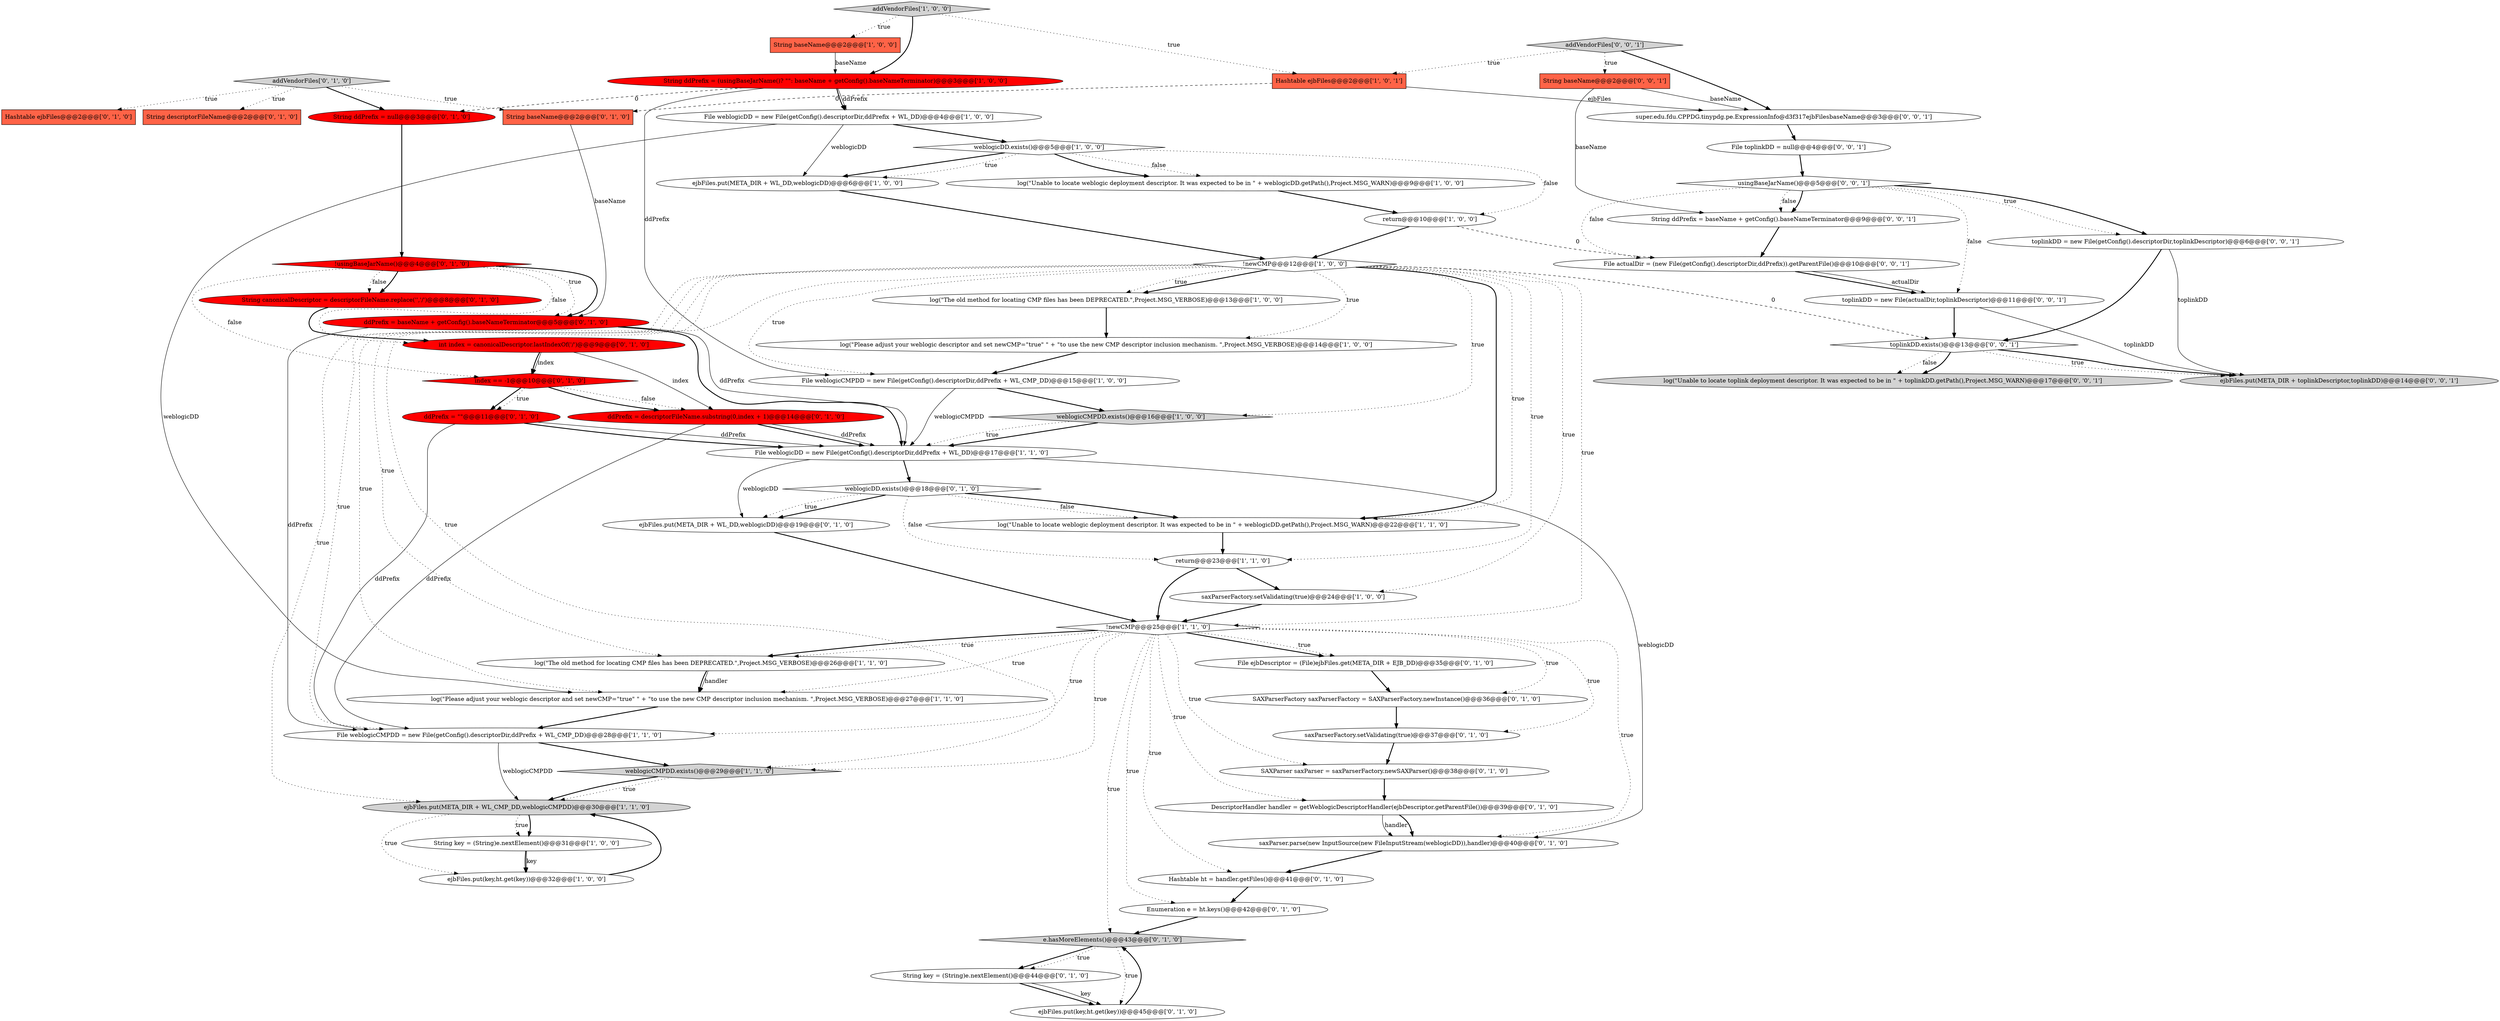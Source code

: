 digraph {
26 [style = filled, label = "index == -1@@@10@@@['0', '1', '0']", fillcolor = red, shape = diamond image = "AAA1AAABBB2BBB"];
7 [style = filled, label = "String baseName@@@2@@@['1', '0', '0']", fillcolor = tomato, shape = box image = "AAA0AAABBB1BBB"];
49 [style = filled, label = "weblogicDD.exists()@@@18@@@['0', '1', '0']", fillcolor = white, shape = diamond image = "AAA0AAABBB2BBB"];
21 [style = filled, label = "String ddPrefix = (usingBaseJarName()? \"\": baseName + getConfig().baseNameTerminator)@@@3@@@['1', '0', '0']", fillcolor = red, shape = ellipse image = "AAA1AAABBB1BBB"];
41 [style = filled, label = "String key = (String)e.nextElement()@@@44@@@['0', '1', '0']", fillcolor = white, shape = ellipse image = "AAA0AAABBB2BBB"];
54 [style = filled, label = "toplinkDD = new File(actualDir,toplinkDescriptor)@@@11@@@['0', '0', '1']", fillcolor = white, shape = ellipse image = "AAA0AAABBB3BBB"];
39 [style = filled, label = "String ddPrefix = null@@@3@@@['0', '1', '0']", fillcolor = red, shape = ellipse image = "AAA1AAABBB2BBB"];
51 [style = filled, label = "toplinkDD = new File(getConfig().descriptorDir,toplinkDescriptor)@@@6@@@['0', '0', '1']", fillcolor = white, shape = ellipse image = "AAA0AAABBB3BBB"];
6 [style = filled, label = "return@@@23@@@['1', '1', '0']", fillcolor = white, shape = ellipse image = "AAA0AAABBB1BBB"];
5 [style = filled, label = "weblogicDD.exists()@@@5@@@['1', '0', '0']", fillcolor = white, shape = diamond image = "AAA0AAABBB1BBB"];
17 [style = filled, label = "addVendorFiles['1', '0', '0']", fillcolor = lightgray, shape = diamond image = "AAA0AAABBB1BBB"];
2 [style = filled, label = "!newCMP@@@25@@@['1', '1', '0']", fillcolor = white, shape = diamond image = "AAA0AAABBB1BBB"];
23 [style = filled, label = "log(\"Please adjust your weblogic descriptor and set newCMP=\"true\" \" + \"to use the new CMP descriptor inclusion mechanism. \",Project.MSG_VERBOSE)@@@14@@@['1', '0', '0']", fillcolor = white, shape = ellipse image = "AAA0AAABBB1BBB"];
25 [style = filled, label = "return@@@10@@@['1', '0', '0']", fillcolor = white, shape = ellipse image = "AAA0AAABBB1BBB"];
29 [style = filled, label = "Hashtable ht = handler.getFiles()@@@41@@@['0', '1', '0']", fillcolor = white, shape = ellipse image = "AAA0AAABBB2BBB"];
42 [style = filled, label = "SAXParser saxParser = saxParserFactory.newSAXParser()@@@38@@@['0', '1', '0']", fillcolor = white, shape = ellipse image = "AAA0AAABBB2BBB"];
45 [style = filled, label = "ejbFiles.put(META_DIR + WL_DD,weblogicDD)@@@19@@@['0', '1', '0']", fillcolor = white, shape = ellipse image = "AAA0AAABBB2BBB"];
24 [style = filled, label = "File weblogicCMPDD = new File(getConfig().descriptorDir,ddPrefix + WL_CMP_DD)@@@28@@@['1', '1', '0']", fillcolor = white, shape = ellipse image = "AAA0AAABBB1BBB"];
48 [style = filled, label = "String baseName@@@2@@@['0', '1', '0']", fillcolor = tomato, shape = box image = "AAA1AAABBB2BBB"];
19 [style = filled, label = "File weblogicDD = new File(getConfig().descriptorDir,ddPrefix + WL_DD)@@@17@@@['1', '1', '0']", fillcolor = white, shape = ellipse image = "AAA0AAABBB1BBB"];
60 [style = filled, label = "addVendorFiles['0', '0', '1']", fillcolor = lightgray, shape = diamond image = "AAA0AAABBB3BBB"];
37 [style = filled, label = "saxParserFactory.setValidating(true)@@@37@@@['0', '1', '0']", fillcolor = white, shape = ellipse image = "AAA0AAABBB2BBB"];
10 [style = filled, label = "weblogicCMPDD.exists()@@@29@@@['1', '1', '0']", fillcolor = lightgray, shape = diamond image = "AAA0AAABBB1BBB"];
3 [style = filled, label = "weblogicCMPDD.exists()@@@16@@@['1', '0', '0']", fillcolor = lightgray, shape = diamond image = "AAA0AAABBB1BBB"];
44 [style = filled, label = "ddPrefix = descriptorFileName.substring(0,index + 1)@@@14@@@['0', '1', '0']", fillcolor = red, shape = ellipse image = "AAA1AAABBB2BBB"];
14 [style = filled, label = "log(\"The old method for locating CMP files has been DEPRECATED.\",Project.MSG_VERBOSE)@@@13@@@['1', '0', '0']", fillcolor = white, shape = ellipse image = "AAA0AAABBB1BBB"];
34 [style = filled, label = "addVendorFiles['0', '1', '0']", fillcolor = lightgray, shape = diamond image = "AAA0AAABBB2BBB"];
58 [style = filled, label = "toplinkDD.exists()@@@13@@@['0', '0', '1']", fillcolor = white, shape = diamond image = "AAA0AAABBB3BBB"];
15 [style = filled, label = "log(\"Unable to locate weblogic deployment descriptor. It was expected to be in \" + weblogicDD.getPath(),Project.MSG_WARN)@@@22@@@['1', '1', '0']", fillcolor = white, shape = ellipse image = "AAA0AAABBB1BBB"];
27 [style = filled, label = "Enumeration e = ht.keys()@@@42@@@['0', '1', '0']", fillcolor = white, shape = ellipse image = "AAA0AAABBB2BBB"];
11 [style = filled, label = "log(\"The old method for locating CMP files has been DEPRECATED.\",Project.MSG_VERBOSE)@@@26@@@['1', '1', '0']", fillcolor = white, shape = ellipse image = "AAA0AAABBB1BBB"];
28 [style = filled, label = "Hashtable ejbFiles@@@2@@@['0', '1', '0']", fillcolor = tomato, shape = box image = "AAA0AAABBB2BBB"];
50 [style = filled, label = "SAXParserFactory saxParserFactory = SAXParserFactory.newInstance()@@@36@@@['0', '1', '0']", fillcolor = white, shape = ellipse image = "AAA0AAABBB2BBB"];
22 [style = filled, label = "String key = (String)e.nextElement()@@@31@@@['1', '0', '0']", fillcolor = white, shape = ellipse image = "AAA0AAABBB1BBB"];
30 [style = filled, label = "!usingBaseJarName()@@@4@@@['0', '1', '0']", fillcolor = red, shape = diamond image = "AAA1AAABBB2BBB"];
38 [style = filled, label = "saxParser.parse(new InputSource(new FileInputStream(weblogicDD)),handler)@@@40@@@['0', '1', '0']", fillcolor = white, shape = ellipse image = "AAA0AAABBB2BBB"];
56 [style = filled, label = "File actualDir = (new File(getConfig().descriptorDir,ddPrefix)).getParentFile()@@@10@@@['0', '0', '1']", fillcolor = white, shape = ellipse image = "AAA0AAABBB3BBB"];
40 [style = filled, label = "ddPrefix = \"\"@@@11@@@['0', '1', '0']", fillcolor = red, shape = ellipse image = "AAA1AAABBB2BBB"];
18 [style = filled, label = "saxParserFactory.setValidating(true)@@@24@@@['1', '0', '0']", fillcolor = white, shape = ellipse image = "AAA0AAABBB1BBB"];
20 [style = filled, label = "log(\"Unable to locate weblogic deployment descriptor. It was expected to be in \" + weblogicDD.getPath(),Project.MSG_WARN)@@@9@@@['1', '0', '0']", fillcolor = white, shape = ellipse image = "AAA0AAABBB1BBB"];
16 [style = filled, label = "File weblogicDD = new File(getConfig().descriptorDir,ddPrefix + WL_DD)@@@4@@@['1', '0', '0']", fillcolor = white, shape = ellipse image = "AAA0AAABBB1BBB"];
36 [style = filled, label = "String canonicalDescriptor = descriptorFileName.replace('\','/')@@@8@@@['0', '1', '0']", fillcolor = red, shape = ellipse image = "AAA1AAABBB2BBB"];
8 [style = filled, label = "log(\"Please adjust your weblogic descriptor and set newCMP=\"true\" \" + \"to use the new CMP descriptor inclusion mechanism. \",Project.MSG_VERBOSE)@@@27@@@['1', '1', '0']", fillcolor = white, shape = ellipse image = "AAA0AAABBB1BBB"];
47 [style = filled, label = "DescriptorHandler handler = getWeblogicDescriptorHandler(ejbDescriptor.getParentFile())@@@39@@@['0', '1', '0']", fillcolor = white, shape = ellipse image = "AAA0AAABBB2BBB"];
1 [style = filled, label = "ejbFiles.put(key,ht.get(key))@@@32@@@['1', '0', '0']", fillcolor = white, shape = ellipse image = "AAA0AAABBB1BBB"];
9 [style = filled, label = "ejbFiles.put(META_DIR + WL_CMP_DD,weblogicCMPDD)@@@30@@@['1', '1', '0']", fillcolor = lightgray, shape = ellipse image = "AAA0AAABBB1BBB"];
46 [style = filled, label = "File ejbDescriptor = (File)ejbFiles.get(META_DIR + EJB_DD)@@@35@@@['0', '1', '0']", fillcolor = white, shape = ellipse image = "AAA0AAABBB2BBB"];
32 [style = filled, label = "e.hasMoreElements()@@@43@@@['0', '1', '0']", fillcolor = lightgray, shape = diamond image = "AAA0AAABBB2BBB"];
13 [style = filled, label = "ejbFiles.put(META_DIR + WL_DD,weblogicDD)@@@6@@@['1', '0', '0']", fillcolor = white, shape = ellipse image = "AAA0AAABBB1BBB"];
52 [style = filled, label = "String baseName@@@2@@@['0', '0', '1']", fillcolor = tomato, shape = box image = "AAA0AAABBB3BBB"];
33 [style = filled, label = "String descriptorFileName@@@2@@@['0', '1', '0']", fillcolor = tomato, shape = box image = "AAA0AAABBB2BBB"];
59 [style = filled, label = "super.edu.fdu.CPPDG.tinypdg.pe.ExpressionInfo@d3f317ejbFilesbaseName@@@3@@@['0', '0', '1']", fillcolor = white, shape = ellipse image = "AAA0AAABBB3BBB"];
0 [style = filled, label = "File weblogicCMPDD = new File(getConfig().descriptorDir,ddPrefix + WL_CMP_DD)@@@15@@@['1', '0', '0']", fillcolor = white, shape = ellipse image = "AAA0AAABBB1BBB"];
57 [style = filled, label = "log(\"Unable to locate toplink deployment descriptor. It was expected to be in \" + toplinkDD.getPath(),Project.MSG_WARN)@@@17@@@['0', '0', '1']", fillcolor = lightgray, shape = ellipse image = "AAA0AAABBB3BBB"];
31 [style = filled, label = "ddPrefix = baseName + getConfig().baseNameTerminator@@@5@@@['0', '1', '0']", fillcolor = red, shape = ellipse image = "AAA1AAABBB2BBB"];
4 [style = filled, label = "!newCMP@@@12@@@['1', '0', '0']", fillcolor = white, shape = diamond image = "AAA0AAABBB1BBB"];
12 [style = filled, label = "Hashtable ejbFiles@@@2@@@['1', '0', '1']", fillcolor = tomato, shape = box image = "AAA0AAABBB1BBB"];
43 [style = filled, label = "ejbFiles.put(key,ht.get(key))@@@45@@@['0', '1', '0']", fillcolor = white, shape = ellipse image = "AAA0AAABBB2BBB"];
35 [style = filled, label = "int index = canonicalDescriptor.lastIndexOf('/')@@@9@@@['0', '1', '0']", fillcolor = red, shape = ellipse image = "AAA1AAABBB2BBB"];
62 [style = filled, label = "String ddPrefix = baseName + getConfig().baseNameTerminator@@@9@@@['0', '0', '1']", fillcolor = white, shape = ellipse image = "AAA0AAABBB3BBB"];
55 [style = filled, label = "ejbFiles.put(META_DIR + toplinkDescriptor,toplinkDD)@@@14@@@['0', '0', '1']", fillcolor = lightgray, shape = ellipse image = "AAA0AAABBB3BBB"];
61 [style = filled, label = "usingBaseJarName()@@@5@@@['0', '0', '1']", fillcolor = white, shape = diamond image = "AAA0AAABBB3BBB"];
53 [style = filled, label = "File toplinkDD = null@@@4@@@['0', '0', '1']", fillcolor = white, shape = ellipse image = "AAA0AAABBB3BBB"];
4->18 [style = dotted, label="true"];
25->56 [style = dashed, label="0"];
27->32 [style = bold, label=""];
32->43 [style = dotted, label="true"];
21->16 [style = solid, label="ddPrefix"];
16->8 [style = solid, label="weblogicDD"];
19->38 [style = solid, label="weblogicDD"];
5->20 [style = bold, label=""];
4->15 [style = bold, label=""];
44->19 [style = bold, label=""];
22->1 [style = solid, label="key"];
61->54 [style = dotted, label="false"];
30->36 [style = bold, label=""];
26->40 [style = bold, label=""];
2->37 [style = dotted, label="true"];
11->8 [style = solid, label="handler"];
16->13 [style = solid, label="weblogicDD"];
35->44 [style = solid, label="index"];
56->54 [style = bold, label=""];
30->35 [style = dotted, label="false"];
2->11 [style = dotted, label="true"];
5->13 [style = dotted, label="true"];
3->19 [style = bold, label=""];
61->51 [style = dotted, label="true"];
44->19 [style = solid, label="ddPrefix"];
40->19 [style = solid, label="ddPrefix"];
61->56 [style = dotted, label="false"];
21->16 [style = bold, label=""];
5->20 [style = dotted, label="false"];
4->24 [style = dotted, label="true"];
2->50 [style = dotted, label="true"];
4->58 [style = dashed, label="0"];
46->50 [style = bold, label=""];
17->21 [style = bold, label=""];
2->8 [style = dotted, label="true"];
62->56 [style = bold, label=""];
2->10 [style = dotted, label="true"];
40->24 [style = solid, label="ddPrefix"];
24->10 [style = bold, label=""];
0->3 [style = bold, label=""];
34->28 [style = dotted, label="true"];
2->47 [style = dotted, label="true"];
2->29 [style = dotted, label="true"];
48->31 [style = solid, label="baseName"];
49->6 [style = dotted, label="false"];
2->24 [style = dotted, label="true"];
50->37 [style = bold, label=""];
4->23 [style = dotted, label="true"];
4->0 [style = dotted, label="true"];
52->62 [style = solid, label="baseName"];
21->0 [style = solid, label="ddPrefix"];
43->32 [style = bold, label=""];
26->44 [style = dotted, label="false"];
51->58 [style = bold, label=""];
58->57 [style = dotted, label="false"];
20->25 [style = bold, label=""];
54->58 [style = bold, label=""];
60->52 [style = dotted, label="true"];
6->2 [style = bold, label=""];
26->40 [style = dotted, label="true"];
29->27 [style = bold, label=""];
2->27 [style = dotted, label="true"];
52->59 [style = solid, label="baseName"];
5->25 [style = dotted, label="false"];
11->8 [style = bold, label=""];
36->35 [style = bold, label=""];
58->55 [style = dotted, label="true"];
12->48 [style = dashed, label="0"];
41->43 [style = bold, label=""];
24->9 [style = solid, label="weblogicCMPDD"];
4->2 [style = dotted, label="true"];
8->24 [style = bold, label=""];
9->22 [style = bold, label=""];
49->45 [style = bold, label=""];
4->14 [style = bold, label=""];
4->10 [style = dotted, label="true"];
6->18 [style = bold, label=""];
42->47 [style = bold, label=""];
40->19 [style = bold, label=""];
58->57 [style = bold, label=""];
4->11 [style = dotted, label="true"];
30->26 [style = dotted, label="false"];
54->55 [style = solid, label="toplinkDD"];
4->15 [style = dotted, label="true"];
0->19 [style = solid, label="weblogicCMPDD"];
45->2 [style = bold, label=""];
23->0 [style = bold, label=""];
10->9 [style = dotted, label="true"];
34->48 [style = dotted, label="true"];
1->9 [style = bold, label=""];
59->53 [style = bold, label=""];
49->45 [style = dotted, label="true"];
21->39 [style = dashed, label="0"];
4->3 [style = dotted, label="true"];
2->42 [style = dotted, label="true"];
14->23 [style = bold, label=""];
26->44 [style = bold, label=""];
17->12 [style = dotted, label="true"];
30->31 [style = bold, label=""];
5->13 [style = bold, label=""];
41->43 [style = solid, label="key"];
34->39 [style = bold, label=""];
34->33 [style = dotted, label="true"];
9->1 [style = dotted, label="true"];
16->5 [style = bold, label=""];
49->15 [style = bold, label=""];
19->45 [style = solid, label="weblogicDD"];
32->41 [style = bold, label=""];
10->9 [style = bold, label=""];
56->54 [style = solid, label="actualDir"];
22->1 [style = bold, label=""];
9->22 [style = dotted, label="true"];
44->24 [style = solid, label="ddPrefix"];
47->38 [style = solid, label="handler"];
35->26 [style = bold, label=""];
2->11 [style = bold, label=""];
31->19 [style = bold, label=""];
37->42 [style = bold, label=""];
61->62 [style = bold, label=""];
30->31 [style = dotted, label="true"];
60->12 [style = dotted, label="true"];
4->6 [style = dotted, label="true"];
61->51 [style = bold, label=""];
53->61 [style = bold, label=""];
2->46 [style = bold, label=""];
32->41 [style = dotted, label="true"];
61->62 [style = dotted, label="false"];
7->21 [style = solid, label="baseName"];
38->29 [style = bold, label=""];
4->8 [style = dotted, label="true"];
31->24 [style = solid, label="ddPrefix"];
25->4 [style = bold, label=""];
15->6 [style = bold, label=""];
58->55 [style = bold, label=""];
18->2 [style = bold, label=""];
60->59 [style = bold, label=""];
4->14 [style = dotted, label="true"];
47->38 [style = bold, label=""];
30->36 [style = dotted, label="false"];
12->59 [style = solid, label="ejbFiles"];
39->30 [style = bold, label=""];
2->32 [style = dotted, label="true"];
49->15 [style = dotted, label="false"];
3->19 [style = dotted, label="true"];
31->19 [style = solid, label="ddPrefix"];
19->49 [style = bold, label=""];
2->46 [style = dotted, label="true"];
35->26 [style = solid, label="index"];
17->7 [style = dotted, label="true"];
2->38 [style = dotted, label="true"];
4->9 [style = dotted, label="true"];
51->55 [style = solid, label="toplinkDD"];
13->4 [style = bold, label=""];
}
